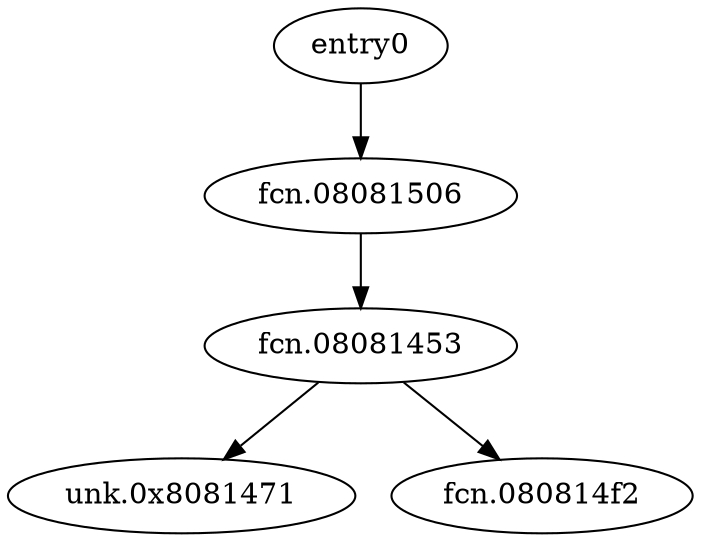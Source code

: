 digraph code {
  "0x08081220" [label="entry0"];
  "0x08081220" -> "0x08081506";
  "0x08081506" [label="fcn.08081506"];
  "0x08081506" [label="fcn.08081506"];
  "0x08081506" -> "0x08081453";
  "0x08081453" [label="fcn.08081453"];
  "0x08081453" [label="fcn.08081453"];
  "0x08081453" -> "0x08081471";
  "0x08081471" [label="unk.0x8081471"];
  "0x08081453" -> "0x080814f2";
  "0x080814f2" [label="fcn.080814f2"];
}